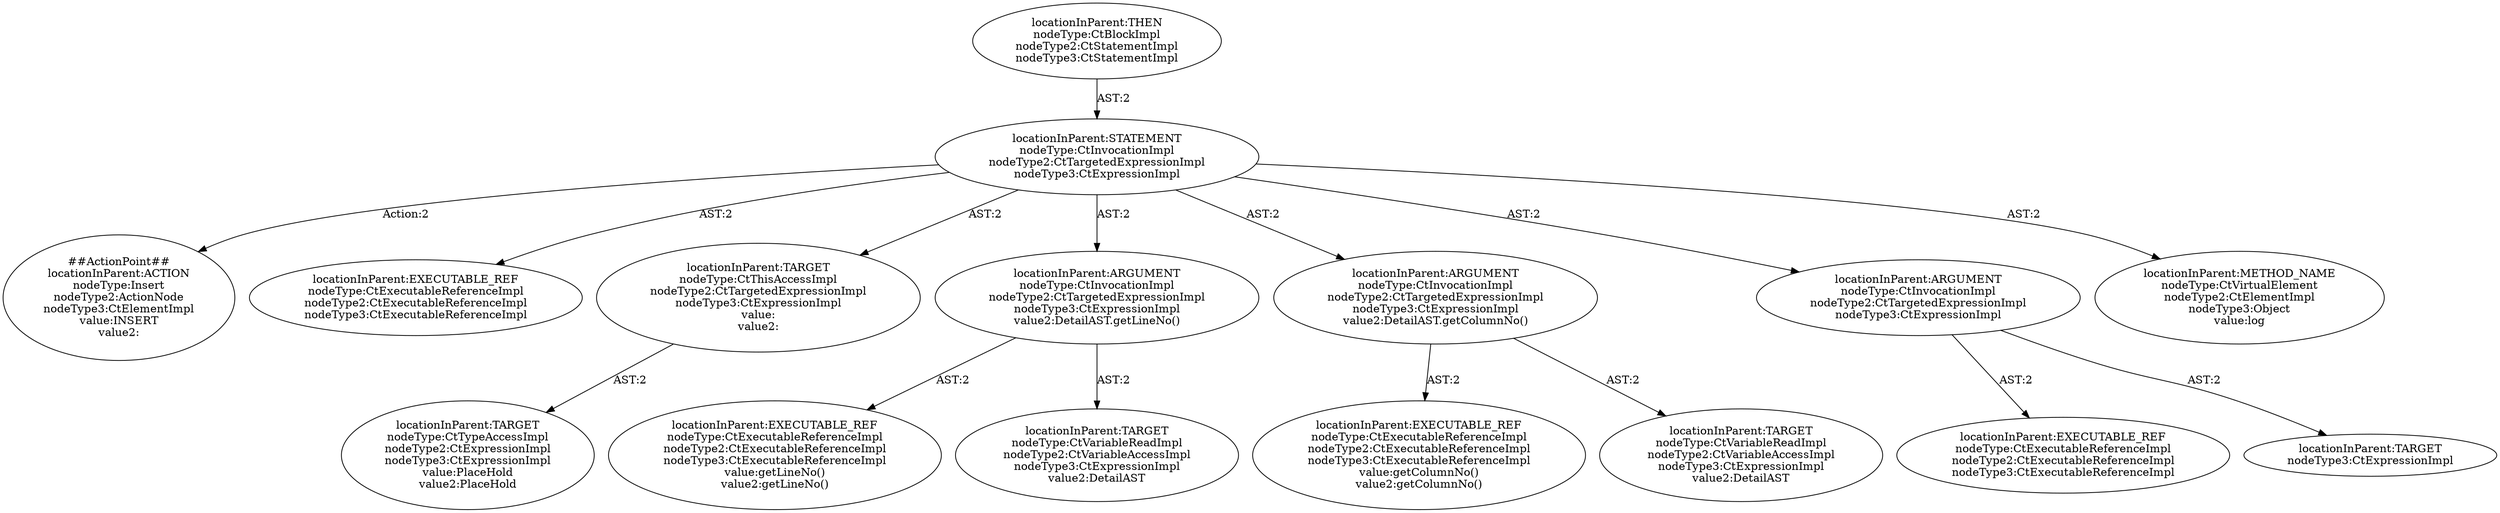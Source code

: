 digraph "Pattern" {
0 [label="##ActionPoint##
locationInParent:ACTION
nodeType:Insert
nodeType2:ActionNode
nodeType3:CtElementImpl
value:INSERT
value2:" shape=ellipse]
1 [label="locationInParent:STATEMENT
nodeType:CtInvocationImpl
nodeType2:CtTargetedExpressionImpl
nodeType3:CtExpressionImpl" shape=ellipse]
2 [label="locationInParent:THEN
nodeType:CtBlockImpl
nodeType2:CtStatementImpl
nodeType3:CtStatementImpl" shape=ellipse]
3 [label="locationInParent:EXECUTABLE_REF
nodeType:CtExecutableReferenceImpl
nodeType2:CtExecutableReferenceImpl
nodeType3:CtExecutableReferenceImpl" shape=ellipse]
4 [label="locationInParent:TARGET
nodeType:CtThisAccessImpl
nodeType2:CtTargetedExpressionImpl
nodeType3:CtExpressionImpl
value:
value2:" shape=ellipse]
5 [label="locationInParent:TARGET
nodeType:CtTypeAccessImpl
nodeType2:CtExpressionImpl
nodeType3:CtExpressionImpl
value:PlaceHold
value2:PlaceHold" shape=ellipse]
6 [label="locationInParent:ARGUMENT
nodeType:CtInvocationImpl
nodeType2:CtTargetedExpressionImpl
nodeType3:CtExpressionImpl
value2:DetailAST.getLineNo()" shape=ellipse]
7 [label="locationInParent:EXECUTABLE_REF
nodeType:CtExecutableReferenceImpl
nodeType2:CtExecutableReferenceImpl
nodeType3:CtExecutableReferenceImpl
value:getLineNo()
value2:getLineNo()" shape=ellipse]
8 [label="locationInParent:TARGET
nodeType:CtVariableReadImpl
nodeType2:CtVariableAccessImpl
nodeType3:CtExpressionImpl
value2:DetailAST" shape=ellipse]
9 [label="locationInParent:ARGUMENT
nodeType:CtInvocationImpl
nodeType2:CtTargetedExpressionImpl
nodeType3:CtExpressionImpl
value2:DetailAST.getColumnNo()" shape=ellipse]
10 [label="locationInParent:EXECUTABLE_REF
nodeType:CtExecutableReferenceImpl
nodeType2:CtExecutableReferenceImpl
nodeType3:CtExecutableReferenceImpl
value:getColumnNo()
value2:getColumnNo()" shape=ellipse]
11 [label="locationInParent:TARGET
nodeType:CtVariableReadImpl
nodeType2:CtVariableAccessImpl
nodeType3:CtExpressionImpl
value2:DetailAST" shape=ellipse]
12 [label="locationInParent:ARGUMENT
nodeType:CtInvocationImpl
nodeType2:CtTargetedExpressionImpl
nodeType3:CtExpressionImpl" shape=ellipse]
13 [label="locationInParent:EXECUTABLE_REF
nodeType:CtExecutableReferenceImpl
nodeType2:CtExecutableReferenceImpl
nodeType3:CtExecutableReferenceImpl" shape=ellipse]
14 [label="locationInParent:TARGET
nodeType3:CtExpressionImpl" shape=ellipse]
15 [label="locationInParent:METHOD_NAME
nodeType:CtVirtualElement
nodeType2:CtElementImpl
nodeType3:Object
value:log" shape=ellipse]
1 -> 0 [label="Action:2"];
1 -> 15 [label="AST:2"];
1 -> 4 [label="AST:2"];
1 -> 3 [label="AST:2"];
1 -> 6 [label="AST:2"];
1 -> 9 [label="AST:2"];
1 -> 12 [label="AST:2"];
2 -> 1 [label="AST:2"];
4 -> 5 [label="AST:2"];
6 -> 8 [label="AST:2"];
6 -> 7 [label="AST:2"];
9 -> 11 [label="AST:2"];
9 -> 10 [label="AST:2"];
12 -> 14 [label="AST:2"];
12 -> 13 [label="AST:2"];
}